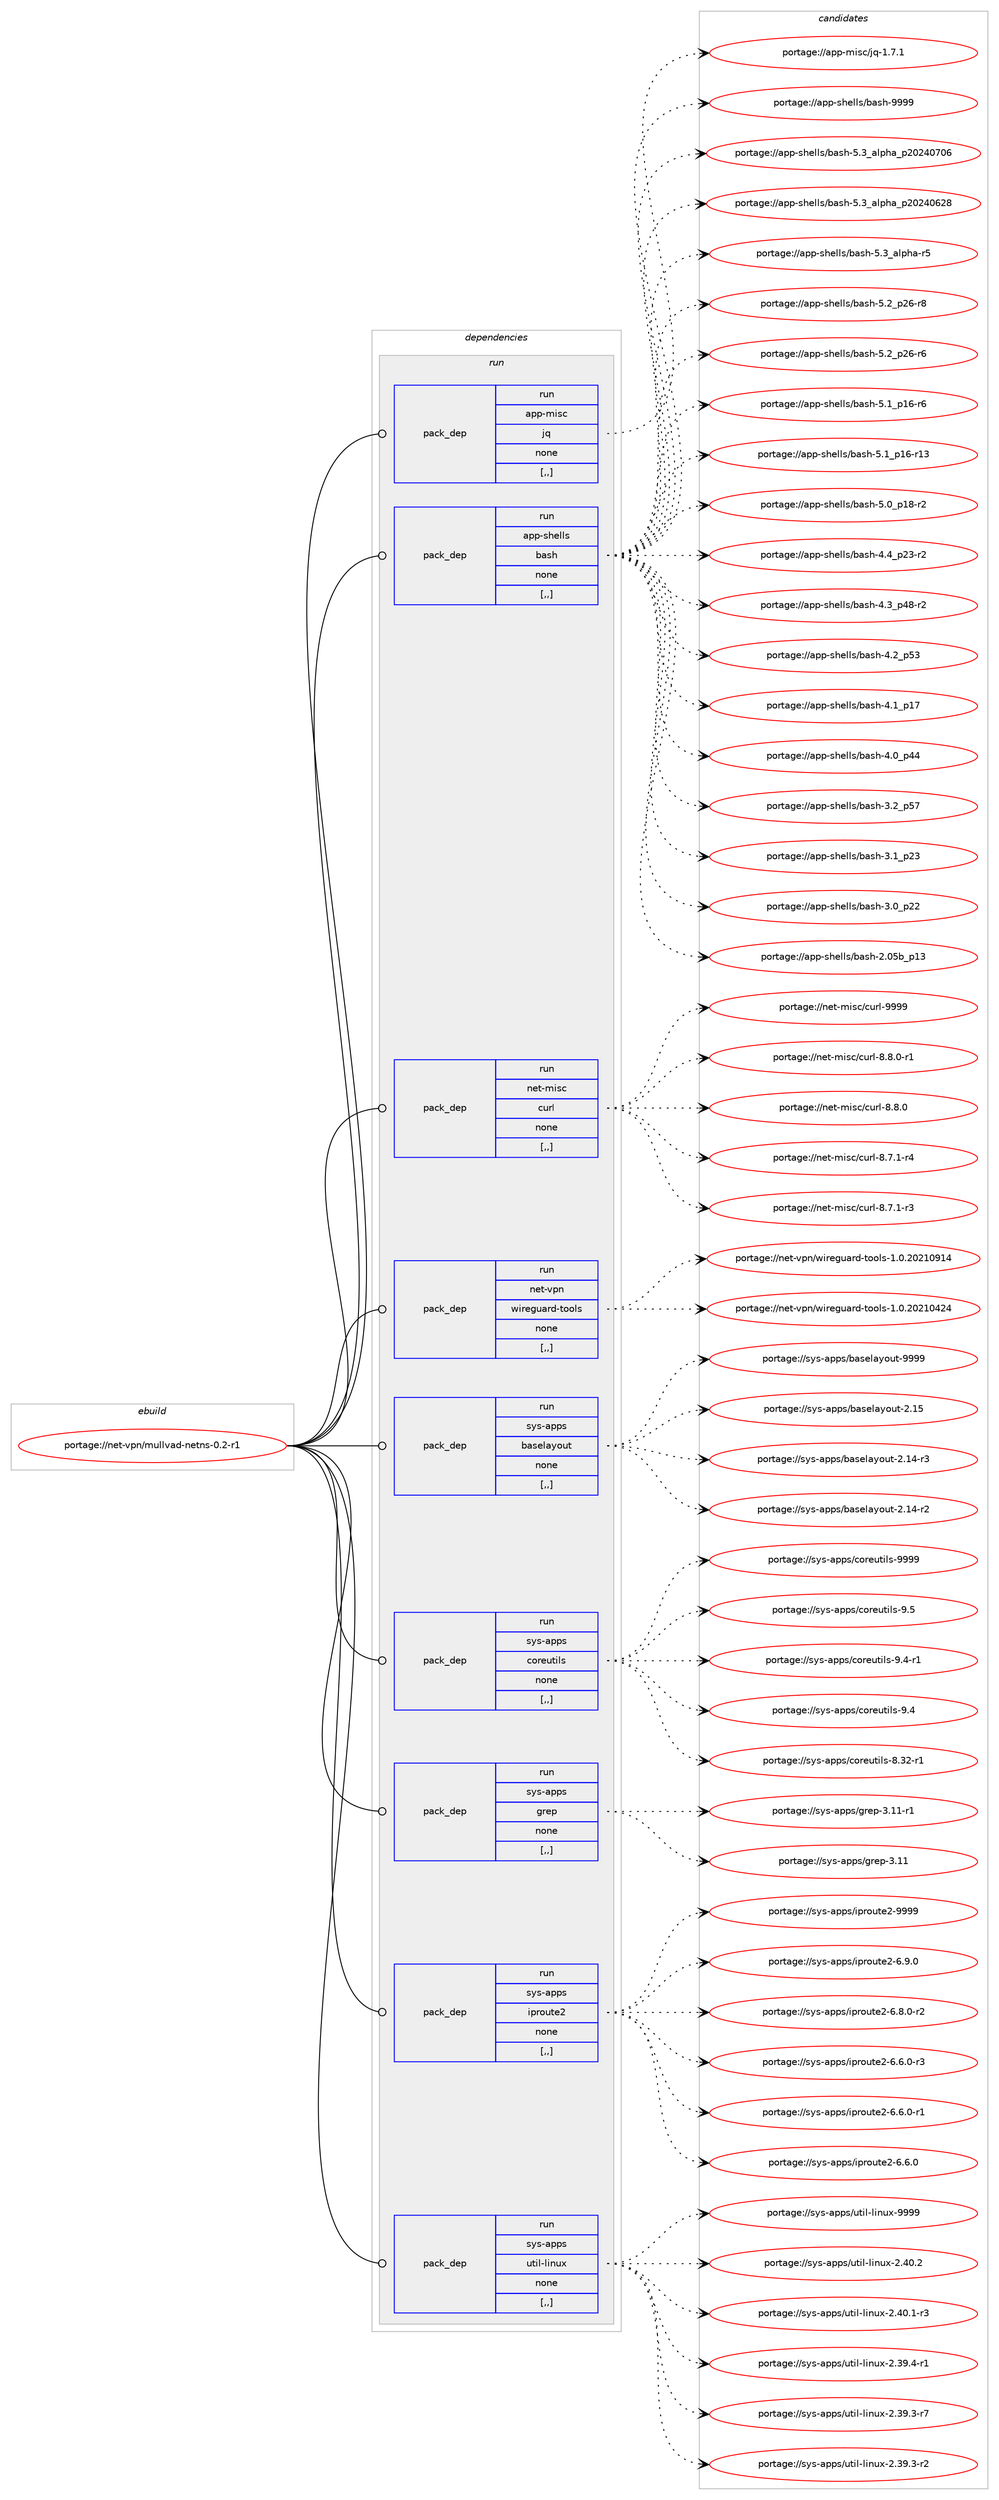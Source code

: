 digraph prolog {

# *************
# Graph options
# *************

newrank=true;
concentrate=true;
compound=true;
graph [rankdir=LR,fontname=Helvetica,fontsize=10,ranksep=1.5];#, ranksep=2.5, nodesep=0.2];
edge  [arrowhead=vee];
node  [fontname=Helvetica,fontsize=10];

# **********
# The ebuild
# **********

subgraph cluster_leftcol {
color=gray;
rank=same;
label=<<i>ebuild</i>>;
id [label="portage://net-vpn/mullvad-netns-0.2-r1", color=red, width=4, href="../net-vpn/mullvad-netns-0.2-r1.svg"];
}

# ****************
# The dependencies
# ****************

subgraph cluster_midcol {
color=gray;
label=<<i>dependencies</i>>;
subgraph cluster_compile {
fillcolor="#eeeeee";
style=filled;
label=<<i>compile</i>>;
}
subgraph cluster_compileandrun {
fillcolor="#eeeeee";
style=filled;
label=<<i>compile and run</i>>;
}
subgraph cluster_run {
fillcolor="#eeeeee";
style=filled;
label=<<i>run</i>>;
subgraph pack971 {
dependency1261 [label=<<TABLE BORDER="0" CELLBORDER="1" CELLSPACING="0" CELLPADDING="4" WIDTH="220"><TR><TD ROWSPAN="6" CELLPADDING="30">pack_dep</TD></TR><TR><TD WIDTH="110">run</TD></TR><TR><TD>app-misc</TD></TR><TR><TD>jq</TD></TR><TR><TD>none</TD></TR><TR><TD>[,,]</TD></TR></TABLE>>, shape=none, color=blue];
}
id:e -> dependency1261:w [weight=20,style="solid",arrowhead="odot"];
subgraph pack972 {
dependency1262 [label=<<TABLE BORDER="0" CELLBORDER="1" CELLSPACING="0" CELLPADDING="4" WIDTH="220"><TR><TD ROWSPAN="6" CELLPADDING="30">pack_dep</TD></TR><TR><TD WIDTH="110">run</TD></TR><TR><TD>app-shells</TD></TR><TR><TD>bash</TD></TR><TR><TD>none</TD></TR><TR><TD>[,,]</TD></TR></TABLE>>, shape=none, color=blue];
}
id:e -> dependency1262:w [weight=20,style="solid",arrowhead="odot"];
subgraph pack973 {
dependency1263 [label=<<TABLE BORDER="0" CELLBORDER="1" CELLSPACING="0" CELLPADDING="4" WIDTH="220"><TR><TD ROWSPAN="6" CELLPADDING="30">pack_dep</TD></TR><TR><TD WIDTH="110">run</TD></TR><TR><TD>net-misc</TD></TR><TR><TD>curl</TD></TR><TR><TD>none</TD></TR><TR><TD>[,,]</TD></TR></TABLE>>, shape=none, color=blue];
}
id:e -> dependency1263:w [weight=20,style="solid",arrowhead="odot"];
subgraph pack974 {
dependency1264 [label=<<TABLE BORDER="0" CELLBORDER="1" CELLSPACING="0" CELLPADDING="4" WIDTH="220"><TR><TD ROWSPAN="6" CELLPADDING="30">pack_dep</TD></TR><TR><TD WIDTH="110">run</TD></TR><TR><TD>net-vpn</TD></TR><TR><TD>wireguard-tools</TD></TR><TR><TD>none</TD></TR><TR><TD>[,,]</TD></TR></TABLE>>, shape=none, color=blue];
}
id:e -> dependency1264:w [weight=20,style="solid",arrowhead="odot"];
subgraph pack975 {
dependency1265 [label=<<TABLE BORDER="0" CELLBORDER="1" CELLSPACING="0" CELLPADDING="4" WIDTH="220"><TR><TD ROWSPAN="6" CELLPADDING="30">pack_dep</TD></TR><TR><TD WIDTH="110">run</TD></TR><TR><TD>sys-apps</TD></TR><TR><TD>baselayout</TD></TR><TR><TD>none</TD></TR><TR><TD>[,,]</TD></TR></TABLE>>, shape=none, color=blue];
}
id:e -> dependency1265:w [weight=20,style="solid",arrowhead="odot"];
subgraph pack976 {
dependency1266 [label=<<TABLE BORDER="0" CELLBORDER="1" CELLSPACING="0" CELLPADDING="4" WIDTH="220"><TR><TD ROWSPAN="6" CELLPADDING="30">pack_dep</TD></TR><TR><TD WIDTH="110">run</TD></TR><TR><TD>sys-apps</TD></TR><TR><TD>coreutils</TD></TR><TR><TD>none</TD></TR><TR><TD>[,,]</TD></TR></TABLE>>, shape=none, color=blue];
}
id:e -> dependency1266:w [weight=20,style="solid",arrowhead="odot"];
subgraph pack977 {
dependency1267 [label=<<TABLE BORDER="0" CELLBORDER="1" CELLSPACING="0" CELLPADDING="4" WIDTH="220"><TR><TD ROWSPAN="6" CELLPADDING="30">pack_dep</TD></TR><TR><TD WIDTH="110">run</TD></TR><TR><TD>sys-apps</TD></TR><TR><TD>grep</TD></TR><TR><TD>none</TD></TR><TR><TD>[,,]</TD></TR></TABLE>>, shape=none, color=blue];
}
id:e -> dependency1267:w [weight=20,style="solid",arrowhead="odot"];
subgraph pack978 {
dependency1268 [label=<<TABLE BORDER="0" CELLBORDER="1" CELLSPACING="0" CELLPADDING="4" WIDTH="220"><TR><TD ROWSPAN="6" CELLPADDING="30">pack_dep</TD></TR><TR><TD WIDTH="110">run</TD></TR><TR><TD>sys-apps</TD></TR><TR><TD>iproute2</TD></TR><TR><TD>none</TD></TR><TR><TD>[,,]</TD></TR></TABLE>>, shape=none, color=blue];
}
id:e -> dependency1268:w [weight=20,style="solid",arrowhead="odot"];
subgraph pack979 {
dependency1269 [label=<<TABLE BORDER="0" CELLBORDER="1" CELLSPACING="0" CELLPADDING="4" WIDTH="220"><TR><TD ROWSPAN="6" CELLPADDING="30">pack_dep</TD></TR><TR><TD WIDTH="110">run</TD></TR><TR><TD>sys-apps</TD></TR><TR><TD>util-linux</TD></TR><TR><TD>none</TD></TR><TR><TD>[,,]</TD></TR></TABLE>>, shape=none, color=blue];
}
id:e -> dependency1269:w [weight=20,style="solid",arrowhead="odot"];
}
}

# **************
# The candidates
# **************

subgraph cluster_choices {
rank=same;
color=gray;
label=<<i>candidates</i>>;

subgraph choice971 {
color=black;
nodesep=1;
choice97112112451091051159947106113454946554649 [label="portage://app-misc/jq-1.7.1", color=red, width=4,href="../app-misc/jq-1.7.1.svg"];
dependency1261:e -> choice97112112451091051159947106113454946554649:w [style=dotted,weight="100"];
}
subgraph choice972 {
color=black;
nodesep=1;
choice97112112451151041011081081154798971151044557575757 [label="portage://app-shells/bash-9999", color=red, width=4,href="../app-shells/bash-9999.svg"];
choice971121124511510410110810811547989711510445534651959710811210497951125048505248554854 [label="portage://app-shells/bash-5.3_alpha_p20240706", color=red, width=4,href="../app-shells/bash-5.3_alpha_p20240706.svg"];
choice971121124511510410110810811547989711510445534651959710811210497951125048505248545056 [label="portage://app-shells/bash-5.3_alpha_p20240628", color=red, width=4,href="../app-shells/bash-5.3_alpha_p20240628.svg"];
choice9711211245115104101108108115479897115104455346519597108112104974511453 [label="portage://app-shells/bash-5.3_alpha-r5", color=red, width=4,href="../app-shells/bash-5.3_alpha-r5.svg"];
choice9711211245115104101108108115479897115104455346509511250544511456 [label="portage://app-shells/bash-5.2_p26-r8", color=red, width=4,href="../app-shells/bash-5.2_p26-r8.svg"];
choice9711211245115104101108108115479897115104455346509511250544511454 [label="portage://app-shells/bash-5.2_p26-r6", color=red, width=4,href="../app-shells/bash-5.2_p26-r6.svg"];
choice9711211245115104101108108115479897115104455346499511249544511454 [label="portage://app-shells/bash-5.1_p16-r6", color=red, width=4,href="../app-shells/bash-5.1_p16-r6.svg"];
choice971121124511510410110810811547989711510445534649951124954451144951 [label="portage://app-shells/bash-5.1_p16-r13", color=red, width=4,href="../app-shells/bash-5.1_p16-r13.svg"];
choice9711211245115104101108108115479897115104455346489511249564511450 [label="portage://app-shells/bash-5.0_p18-r2", color=red, width=4,href="../app-shells/bash-5.0_p18-r2.svg"];
choice9711211245115104101108108115479897115104455246529511250514511450 [label="portage://app-shells/bash-4.4_p23-r2", color=red, width=4,href="../app-shells/bash-4.4_p23-r2.svg"];
choice9711211245115104101108108115479897115104455246519511252564511450 [label="portage://app-shells/bash-4.3_p48-r2", color=red, width=4,href="../app-shells/bash-4.3_p48-r2.svg"];
choice971121124511510410110810811547989711510445524650951125351 [label="portage://app-shells/bash-4.2_p53", color=red, width=4,href="../app-shells/bash-4.2_p53.svg"];
choice971121124511510410110810811547989711510445524649951124955 [label="portage://app-shells/bash-4.1_p17", color=red, width=4,href="../app-shells/bash-4.1_p17.svg"];
choice971121124511510410110810811547989711510445524648951125252 [label="portage://app-shells/bash-4.0_p44", color=red, width=4,href="../app-shells/bash-4.0_p44.svg"];
choice971121124511510410110810811547989711510445514650951125355 [label="portage://app-shells/bash-3.2_p57", color=red, width=4,href="../app-shells/bash-3.2_p57.svg"];
choice971121124511510410110810811547989711510445514649951125051 [label="portage://app-shells/bash-3.1_p23", color=red, width=4,href="../app-shells/bash-3.1_p23.svg"];
choice971121124511510410110810811547989711510445514648951125050 [label="portage://app-shells/bash-3.0_p22", color=red, width=4,href="../app-shells/bash-3.0_p22.svg"];
choice9711211245115104101108108115479897115104455046485398951124951 [label="portage://app-shells/bash-2.05b_p13", color=red, width=4,href="../app-shells/bash-2.05b_p13.svg"];
dependency1262:e -> choice97112112451151041011081081154798971151044557575757:w [style=dotted,weight="100"];
dependency1262:e -> choice971121124511510410110810811547989711510445534651959710811210497951125048505248554854:w [style=dotted,weight="100"];
dependency1262:e -> choice971121124511510410110810811547989711510445534651959710811210497951125048505248545056:w [style=dotted,weight="100"];
dependency1262:e -> choice9711211245115104101108108115479897115104455346519597108112104974511453:w [style=dotted,weight="100"];
dependency1262:e -> choice9711211245115104101108108115479897115104455346509511250544511456:w [style=dotted,weight="100"];
dependency1262:e -> choice9711211245115104101108108115479897115104455346509511250544511454:w [style=dotted,weight="100"];
dependency1262:e -> choice9711211245115104101108108115479897115104455346499511249544511454:w [style=dotted,weight="100"];
dependency1262:e -> choice971121124511510410110810811547989711510445534649951124954451144951:w [style=dotted,weight="100"];
dependency1262:e -> choice9711211245115104101108108115479897115104455346489511249564511450:w [style=dotted,weight="100"];
dependency1262:e -> choice9711211245115104101108108115479897115104455246529511250514511450:w [style=dotted,weight="100"];
dependency1262:e -> choice9711211245115104101108108115479897115104455246519511252564511450:w [style=dotted,weight="100"];
dependency1262:e -> choice971121124511510410110810811547989711510445524650951125351:w [style=dotted,weight="100"];
dependency1262:e -> choice971121124511510410110810811547989711510445524649951124955:w [style=dotted,weight="100"];
dependency1262:e -> choice971121124511510410110810811547989711510445524648951125252:w [style=dotted,weight="100"];
dependency1262:e -> choice971121124511510410110810811547989711510445514650951125355:w [style=dotted,weight="100"];
dependency1262:e -> choice971121124511510410110810811547989711510445514649951125051:w [style=dotted,weight="100"];
dependency1262:e -> choice971121124511510410110810811547989711510445514648951125050:w [style=dotted,weight="100"];
dependency1262:e -> choice9711211245115104101108108115479897115104455046485398951124951:w [style=dotted,weight="100"];
}
subgraph choice973 {
color=black;
nodesep=1;
choice110101116451091051159947991171141084557575757 [label="portage://net-misc/curl-9999", color=red, width=4,href="../net-misc/curl-9999.svg"];
choice110101116451091051159947991171141084556465646484511449 [label="portage://net-misc/curl-8.8.0-r1", color=red, width=4,href="../net-misc/curl-8.8.0-r1.svg"];
choice11010111645109105115994799117114108455646564648 [label="portage://net-misc/curl-8.8.0", color=red, width=4,href="../net-misc/curl-8.8.0.svg"];
choice110101116451091051159947991171141084556465546494511452 [label="portage://net-misc/curl-8.7.1-r4", color=red, width=4,href="../net-misc/curl-8.7.1-r4.svg"];
choice110101116451091051159947991171141084556465546494511451 [label="portage://net-misc/curl-8.7.1-r3", color=red, width=4,href="../net-misc/curl-8.7.1-r3.svg"];
dependency1263:e -> choice110101116451091051159947991171141084557575757:w [style=dotted,weight="100"];
dependency1263:e -> choice110101116451091051159947991171141084556465646484511449:w [style=dotted,weight="100"];
dependency1263:e -> choice11010111645109105115994799117114108455646564648:w [style=dotted,weight="100"];
dependency1263:e -> choice110101116451091051159947991171141084556465546494511452:w [style=dotted,weight="100"];
dependency1263:e -> choice110101116451091051159947991171141084556465546494511451:w [style=dotted,weight="100"];
}
subgraph choice974 {
color=black;
nodesep=1;
choice1101011164511811211047119105114101103117971141004511611111110811545494648465048504948574952 [label="portage://net-vpn/wireguard-tools-1.0.20210914", color=red, width=4,href="../net-vpn/wireguard-tools-1.0.20210914.svg"];
choice1101011164511811211047119105114101103117971141004511611111110811545494648465048504948525052 [label="portage://net-vpn/wireguard-tools-1.0.20210424", color=red, width=4,href="../net-vpn/wireguard-tools-1.0.20210424.svg"];
dependency1264:e -> choice1101011164511811211047119105114101103117971141004511611111110811545494648465048504948574952:w [style=dotted,weight="100"];
dependency1264:e -> choice1101011164511811211047119105114101103117971141004511611111110811545494648465048504948525052:w [style=dotted,weight="100"];
}
subgraph choice975 {
color=black;
nodesep=1;
choice1151211154597112112115479897115101108971211111171164557575757 [label="portage://sys-apps/baselayout-9999", color=red, width=4,href="../sys-apps/baselayout-9999.svg"];
choice1151211154597112112115479897115101108971211111171164550464953 [label="portage://sys-apps/baselayout-2.15", color=red, width=4,href="../sys-apps/baselayout-2.15.svg"];
choice11512111545971121121154798971151011089712111111711645504649524511451 [label="portage://sys-apps/baselayout-2.14-r3", color=red, width=4,href="../sys-apps/baselayout-2.14-r3.svg"];
choice11512111545971121121154798971151011089712111111711645504649524511450 [label="portage://sys-apps/baselayout-2.14-r2", color=red, width=4,href="../sys-apps/baselayout-2.14-r2.svg"];
dependency1265:e -> choice1151211154597112112115479897115101108971211111171164557575757:w [style=dotted,weight="100"];
dependency1265:e -> choice1151211154597112112115479897115101108971211111171164550464953:w [style=dotted,weight="100"];
dependency1265:e -> choice11512111545971121121154798971151011089712111111711645504649524511451:w [style=dotted,weight="100"];
dependency1265:e -> choice11512111545971121121154798971151011089712111111711645504649524511450:w [style=dotted,weight="100"];
}
subgraph choice976 {
color=black;
nodesep=1;
choice115121115459711211211547991111141011171161051081154557575757 [label="portage://sys-apps/coreutils-9999", color=red, width=4,href="../sys-apps/coreutils-9999.svg"];
choice1151211154597112112115479911111410111711610510811545574653 [label="portage://sys-apps/coreutils-9.5", color=red, width=4,href="../sys-apps/coreutils-9.5.svg"];
choice11512111545971121121154799111114101117116105108115455746524511449 [label="portage://sys-apps/coreutils-9.4-r1", color=red, width=4,href="../sys-apps/coreutils-9.4-r1.svg"];
choice1151211154597112112115479911111410111711610510811545574652 [label="portage://sys-apps/coreutils-9.4", color=red, width=4,href="../sys-apps/coreutils-9.4.svg"];
choice1151211154597112112115479911111410111711610510811545564651504511449 [label="portage://sys-apps/coreutils-8.32-r1", color=red, width=4,href="../sys-apps/coreutils-8.32-r1.svg"];
dependency1266:e -> choice115121115459711211211547991111141011171161051081154557575757:w [style=dotted,weight="100"];
dependency1266:e -> choice1151211154597112112115479911111410111711610510811545574653:w [style=dotted,weight="100"];
dependency1266:e -> choice11512111545971121121154799111114101117116105108115455746524511449:w [style=dotted,weight="100"];
dependency1266:e -> choice1151211154597112112115479911111410111711610510811545574652:w [style=dotted,weight="100"];
dependency1266:e -> choice1151211154597112112115479911111410111711610510811545564651504511449:w [style=dotted,weight="100"];
}
subgraph choice977 {
color=black;
nodesep=1;
choice11512111545971121121154710311410111245514649494511449 [label="portage://sys-apps/grep-3.11-r1", color=red, width=4,href="../sys-apps/grep-3.11-r1.svg"];
choice1151211154597112112115471031141011124551464949 [label="portage://sys-apps/grep-3.11", color=red, width=4,href="../sys-apps/grep-3.11.svg"];
dependency1267:e -> choice11512111545971121121154710311410111245514649494511449:w [style=dotted,weight="100"];
dependency1267:e -> choice1151211154597112112115471031141011124551464949:w [style=dotted,weight="100"];
}
subgraph choice978 {
color=black;
nodesep=1;
choice115121115459711211211547105112114111117116101504557575757 [label="portage://sys-apps/iproute2-9999", color=red, width=4,href="../sys-apps/iproute2-9999.svg"];
choice11512111545971121121154710511211411111711610150455446574648 [label="portage://sys-apps/iproute2-6.9.0", color=red, width=4,href="../sys-apps/iproute2-6.9.0.svg"];
choice115121115459711211211547105112114111117116101504554465646484511450 [label="portage://sys-apps/iproute2-6.8.0-r2", color=red, width=4,href="../sys-apps/iproute2-6.8.0-r2.svg"];
choice115121115459711211211547105112114111117116101504554465446484511451 [label="portage://sys-apps/iproute2-6.6.0-r3", color=red, width=4,href="../sys-apps/iproute2-6.6.0-r3.svg"];
choice115121115459711211211547105112114111117116101504554465446484511449 [label="portage://sys-apps/iproute2-6.6.0-r1", color=red, width=4,href="../sys-apps/iproute2-6.6.0-r1.svg"];
choice11512111545971121121154710511211411111711610150455446544648 [label="portage://sys-apps/iproute2-6.6.0", color=red, width=4,href="../sys-apps/iproute2-6.6.0.svg"];
dependency1268:e -> choice115121115459711211211547105112114111117116101504557575757:w [style=dotted,weight="100"];
dependency1268:e -> choice11512111545971121121154710511211411111711610150455446574648:w [style=dotted,weight="100"];
dependency1268:e -> choice115121115459711211211547105112114111117116101504554465646484511450:w [style=dotted,weight="100"];
dependency1268:e -> choice115121115459711211211547105112114111117116101504554465446484511451:w [style=dotted,weight="100"];
dependency1268:e -> choice115121115459711211211547105112114111117116101504554465446484511449:w [style=dotted,weight="100"];
dependency1268:e -> choice11512111545971121121154710511211411111711610150455446544648:w [style=dotted,weight="100"];
}
subgraph choice979 {
color=black;
nodesep=1;
choice115121115459711211211547117116105108451081051101171204557575757 [label="portage://sys-apps/util-linux-9999", color=red, width=4,href="../sys-apps/util-linux-9999.svg"];
choice1151211154597112112115471171161051084510810511011712045504652484650 [label="portage://sys-apps/util-linux-2.40.2", color=red, width=4,href="../sys-apps/util-linux-2.40.2.svg"];
choice11512111545971121121154711711610510845108105110117120455046524846494511451 [label="portage://sys-apps/util-linux-2.40.1-r3", color=red, width=4,href="../sys-apps/util-linux-2.40.1-r3.svg"];
choice11512111545971121121154711711610510845108105110117120455046515746524511449 [label="portage://sys-apps/util-linux-2.39.4-r1", color=red, width=4,href="../sys-apps/util-linux-2.39.4-r1.svg"];
choice11512111545971121121154711711610510845108105110117120455046515746514511455 [label="portage://sys-apps/util-linux-2.39.3-r7", color=red, width=4,href="../sys-apps/util-linux-2.39.3-r7.svg"];
choice11512111545971121121154711711610510845108105110117120455046515746514511450 [label="portage://sys-apps/util-linux-2.39.3-r2", color=red, width=4,href="../sys-apps/util-linux-2.39.3-r2.svg"];
dependency1269:e -> choice115121115459711211211547117116105108451081051101171204557575757:w [style=dotted,weight="100"];
dependency1269:e -> choice1151211154597112112115471171161051084510810511011712045504652484650:w [style=dotted,weight="100"];
dependency1269:e -> choice11512111545971121121154711711610510845108105110117120455046524846494511451:w [style=dotted,weight="100"];
dependency1269:e -> choice11512111545971121121154711711610510845108105110117120455046515746524511449:w [style=dotted,weight="100"];
dependency1269:e -> choice11512111545971121121154711711610510845108105110117120455046515746514511455:w [style=dotted,weight="100"];
dependency1269:e -> choice11512111545971121121154711711610510845108105110117120455046515746514511450:w [style=dotted,weight="100"];
}
}

}

